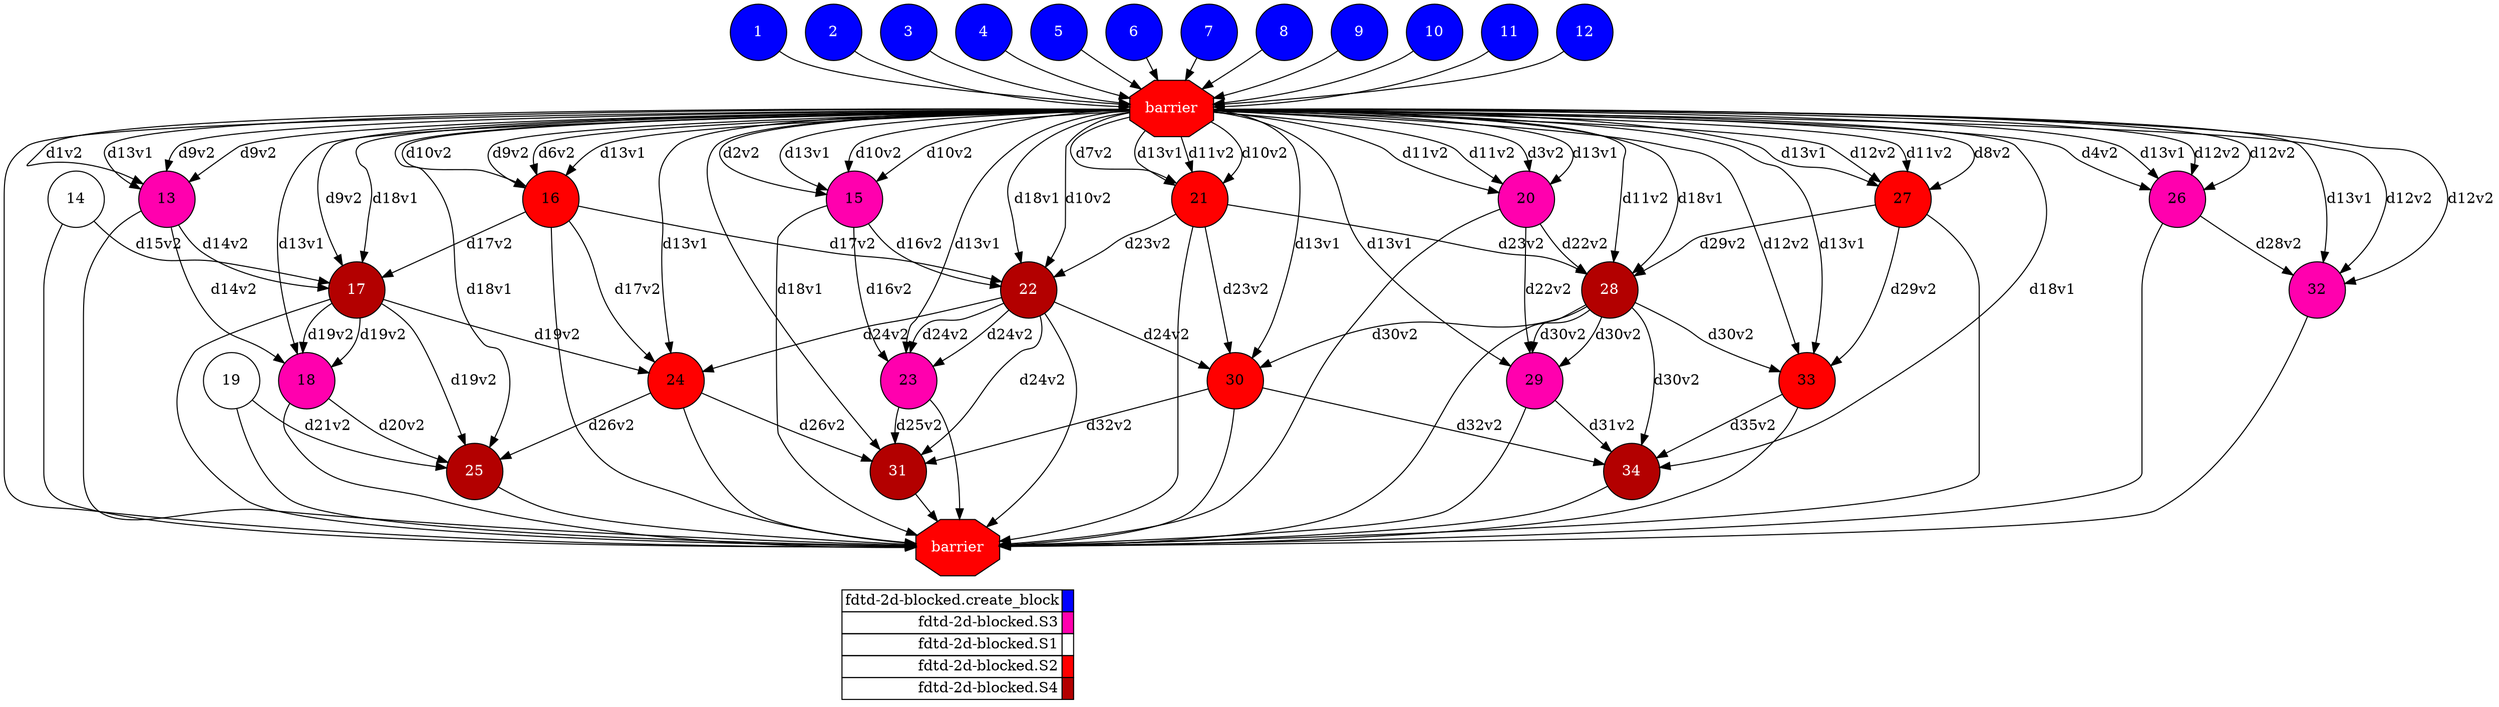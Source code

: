 digraph {
  rankdir=TB;
  labeljust="l";
  subgraph dependence_graph {
    ranksep=0.20;
    node[height=0.75];

1[shape=circle, style=filled fillcolor="#0000ff" fontcolor="#ffffff"];
2[shape=circle, style=filled fillcolor="#0000ff" fontcolor="#ffffff"];
3[shape=circle, style=filled fillcolor="#0000ff" fontcolor="#ffffff"];
4[shape=circle, style=filled fillcolor="#0000ff" fontcolor="#ffffff"];
5[shape=circle, style=filled fillcolor="#0000ff" fontcolor="#ffffff"];
6[shape=circle, style=filled fillcolor="#0000ff" fontcolor="#ffffff"];
7[shape=circle, style=filled fillcolor="#0000ff" fontcolor="#ffffff"];
8[shape=circle, style=filled fillcolor="#0000ff" fontcolor="#ffffff"];
9[shape=circle, style=filled fillcolor="#0000ff" fontcolor="#ffffff"];
10[shape=circle, style=filled fillcolor="#0000ff" fontcolor="#ffffff"];
11[shape=circle, style=filled fillcolor="#0000ff" fontcolor="#ffffff"];
12[shape=circle, style=filled fillcolor="#0000ff" fontcolor="#ffffff"];
Synchro1[label="barrier", shape=octagon, style=filled fillcolor="#ff0000" fontcolor="#FFFFFF"];
11 -> Synchro1;
4 -> Synchro1;
3 -> Synchro1;
8 -> Synchro1;
9 -> Synchro1;
5 -> Synchro1;
2 -> Synchro1;
6 -> Synchro1;
1 -> Synchro1;
12 -> Synchro1;
7 -> Synchro1;
10 -> Synchro1;
13[shape=circle, style=filled fillcolor="#ff00ae" fontcolor="#000000"];
Synchro1 -> 13[ label="d1v2" ];
Synchro1 -> 13[ label="d13v1" ];
Synchro1 -> 13[ label="d9v2" ];
Synchro1 -> 13[ label="d9v2" ];
14[shape=circle, style=filled fillcolor="#ffffff" fontcolor="#000000"];
15[shape=circle, style=filled fillcolor="#ff00ae" fontcolor="#000000"];
Synchro1 -> 15[ label="d2v2" ];
Synchro1 -> 15[ label="d13v1" ];
Synchro1 -> 15[ label="d10v2" ];
Synchro1 -> 15[ label="d10v2" ];
16[shape=circle, style=filled fillcolor="#ff0000" fontcolor="#000000"];
Synchro1 -> 16[ label="d6v2" ];
Synchro1 -> 16[ label="d13v1" ];
Synchro1 -> 16[ label="d10v2" ];
Synchro1 -> 16[ label="d9v2" ];
17[shape=circle, style=filled fillcolor="#b30000" fontcolor="#ffffff"];
Synchro1 -> 17[ label="d9v2" ];
Synchro1 -> 17[ label="d18v1" ];
13 -> 17[ label="d14v2" ];
16 -> 17[ label="d17v2" ];
14 -> 17[ label="d15v2" ];
18[shape=circle, style=filled fillcolor="#ff00ae" fontcolor="#000000"];
13 -> 18[ label="d14v2" ];
Synchro1 -> 18[ label="d13v1" ];
17 -> 18[ label="d19v2" ];
17 -> 18[ label="d19v2" ];
19[shape=circle, style=filled fillcolor="#ffffff" fontcolor="#000000"];
20[shape=circle, style=filled fillcolor="#ff00ae" fontcolor="#000000"];
Synchro1 -> 20[ label="d3v2" ];
Synchro1 -> 20[ label="d13v1" ];
Synchro1 -> 20[ label="d11v2" ];
Synchro1 -> 20[ label="d11v2" ];
21[shape=circle, style=filled fillcolor="#ff0000" fontcolor="#000000"];
Synchro1 -> 21[ label="d7v2" ];
Synchro1 -> 21[ label="d13v1" ];
Synchro1 -> 21[ label="d11v2" ];
Synchro1 -> 21[ label="d10v2" ];
22[shape=circle, style=filled fillcolor="#b30000" fontcolor="#ffffff"];
Synchro1 -> 22[ label="d10v2" ];
Synchro1 -> 22[ label="d18v1" ];
15 -> 22[ label="d16v2" ];
21 -> 22[ label="d23v2" ];
16 -> 22[ label="d17v2" ];
23[shape=circle, style=filled fillcolor="#ff00ae" fontcolor="#000000"];
15 -> 23[ label="d16v2" ];
Synchro1 -> 23[ label="d13v1" ];
22 -> 23[ label="d24v2" ];
22 -> 23[ label="d24v2" ];
24[shape=circle, style=filled fillcolor="#ff0000" fontcolor="#000000"];
16 -> 24[ label="d17v2" ];
Synchro1 -> 24[ label="d13v1" ];
22 -> 24[ label="d24v2" ];
17 -> 24[ label="d19v2" ];
25[shape=circle, style=filled fillcolor="#b30000" fontcolor="#ffffff"];
17 -> 25[ label="d19v2" ];
Synchro1 -> 25[ label="d18v1" ];
18 -> 25[ label="d20v2" ];
24 -> 25[ label="d26v2" ];
19 -> 25[ label="d21v2" ];
26[shape=circle, style=filled fillcolor="#ff00ae" fontcolor="#000000"];
Synchro1 -> 26[ label="d4v2" ];
Synchro1 -> 26[ label="d13v1" ];
Synchro1 -> 26[ label="d12v2" ];
Synchro1 -> 26[ label="d12v2" ];
27[shape=circle, style=filled fillcolor="#ff0000" fontcolor="#000000"];
Synchro1 -> 27[ label="d8v2" ];
Synchro1 -> 27[ label="d13v1" ];
Synchro1 -> 27[ label="d12v2" ];
Synchro1 -> 27[ label="d11v2" ];
28[shape=circle, style=filled fillcolor="#b30000" fontcolor="#ffffff"];
Synchro1 -> 28[ label="d11v2" ];
Synchro1 -> 28[ label="d18v1" ];
20 -> 28[ label="d22v2" ];
27 -> 28[ label="d29v2" ];
21 -> 28[ label="d23v2" ];
29[shape=circle, style=filled fillcolor="#ff00ae" fontcolor="#000000"];
20 -> 29[ label="d22v2" ];
Synchro1 -> 29[ label="d13v1" ];
28 -> 29[ label="d30v2" ];
28 -> 29[ label="d30v2" ];
30[shape=circle, style=filled fillcolor="#ff0000" fontcolor="#000000"];
21 -> 30[ label="d23v2" ];
Synchro1 -> 30[ label="d13v1" ];
28 -> 30[ label="d30v2" ];
22 -> 30[ label="d24v2" ];
31[shape=circle, style=filled fillcolor="#b30000" fontcolor="#ffffff"];
22 -> 31[ label="d24v2" ];
Synchro1 -> 31[ label="d18v1" ];
23 -> 31[ label="d25v2" ];
30 -> 31[ label="d32v2" ];
24 -> 31[ label="d26v2" ];
32[shape=circle, style=filled fillcolor="#ff00ae" fontcolor="#000000"];
26 -> 32[ label="d28v2" ];
Synchro1 -> 32[ label="d13v1" ];
Synchro1 -> 32[ label="d12v2" ];
Synchro1 -> 32[ label="d12v2" ];
33[shape=circle, style=filled fillcolor="#ff0000" fontcolor="#000000"];
27 -> 33[ label="d29v2" ];
Synchro1 -> 33[ label="d13v1" ];
Synchro1 -> 33[ label="d12v2" ];
28 -> 33[ label="d30v2" ];
34[shape=circle, style=filled fillcolor="#b30000" fontcolor="#ffffff"];
28 -> 34[ label="d30v2" ];
Synchro1 -> 34[ label="d18v1" ];
29 -> 34[ label="d31v2" ];
33 -> 34[ label="d35v2" ];
30 -> 34[ label="d32v2" ];
Synchro2[label="barrier", shape=octagon, style=filled fillcolor="#ff0000" fontcolor="#FFFFFF"];
Synchro1 -> Synchro2;
19 -> Synchro2;
21 -> Synchro2;
23 -> Synchro2;
30 -> Synchro2;
14 -> Synchro2;
18 -> Synchro2;
27 -> Synchro2;
29 -> Synchro2;
20 -> Synchro2;
34 -> Synchro2;
32 -> Synchro2;
28 -> Synchro2;
15 -> Synchro2;
25 -> Synchro2;
24 -> Synchro2;
17 -> Synchro2;
22 -> Synchro2;
33 -> Synchro2;
13 -> Synchro2;
16 -> Synchro2;
31 -> Synchro2;
26 -> Synchro2;  }
  subgraph legend {
    rank=sink;
    node [shape=plaintext, height=0.75];
    ranksep=0.20;
    label = "Legend";
    key [label=<
      <table border="0" cellpadding="2" cellspacing="0" cellborder="1">
<tr>
<td align="right">fdtd-2d-blocked.create_block</td>
<td bgcolor="#0000ff">&nbsp;</td>
</tr>
<tr>
<td align="right">fdtd-2d-blocked.S3</td>
<td bgcolor="#ff00ae">&nbsp;</td>
</tr>
<tr>
<td align="right">fdtd-2d-blocked.S1</td>
<td bgcolor="#ffffff">&nbsp;</td>
</tr>
<tr>
<td align="right">fdtd-2d-blocked.S2</td>
<td bgcolor="#ff0000">&nbsp;</td>
</tr>
<tr>
<td align="right">fdtd-2d-blocked.S4</td>
<td bgcolor="#b30000">&nbsp;</td>
</tr>
      </table>
    >]
  }
}
